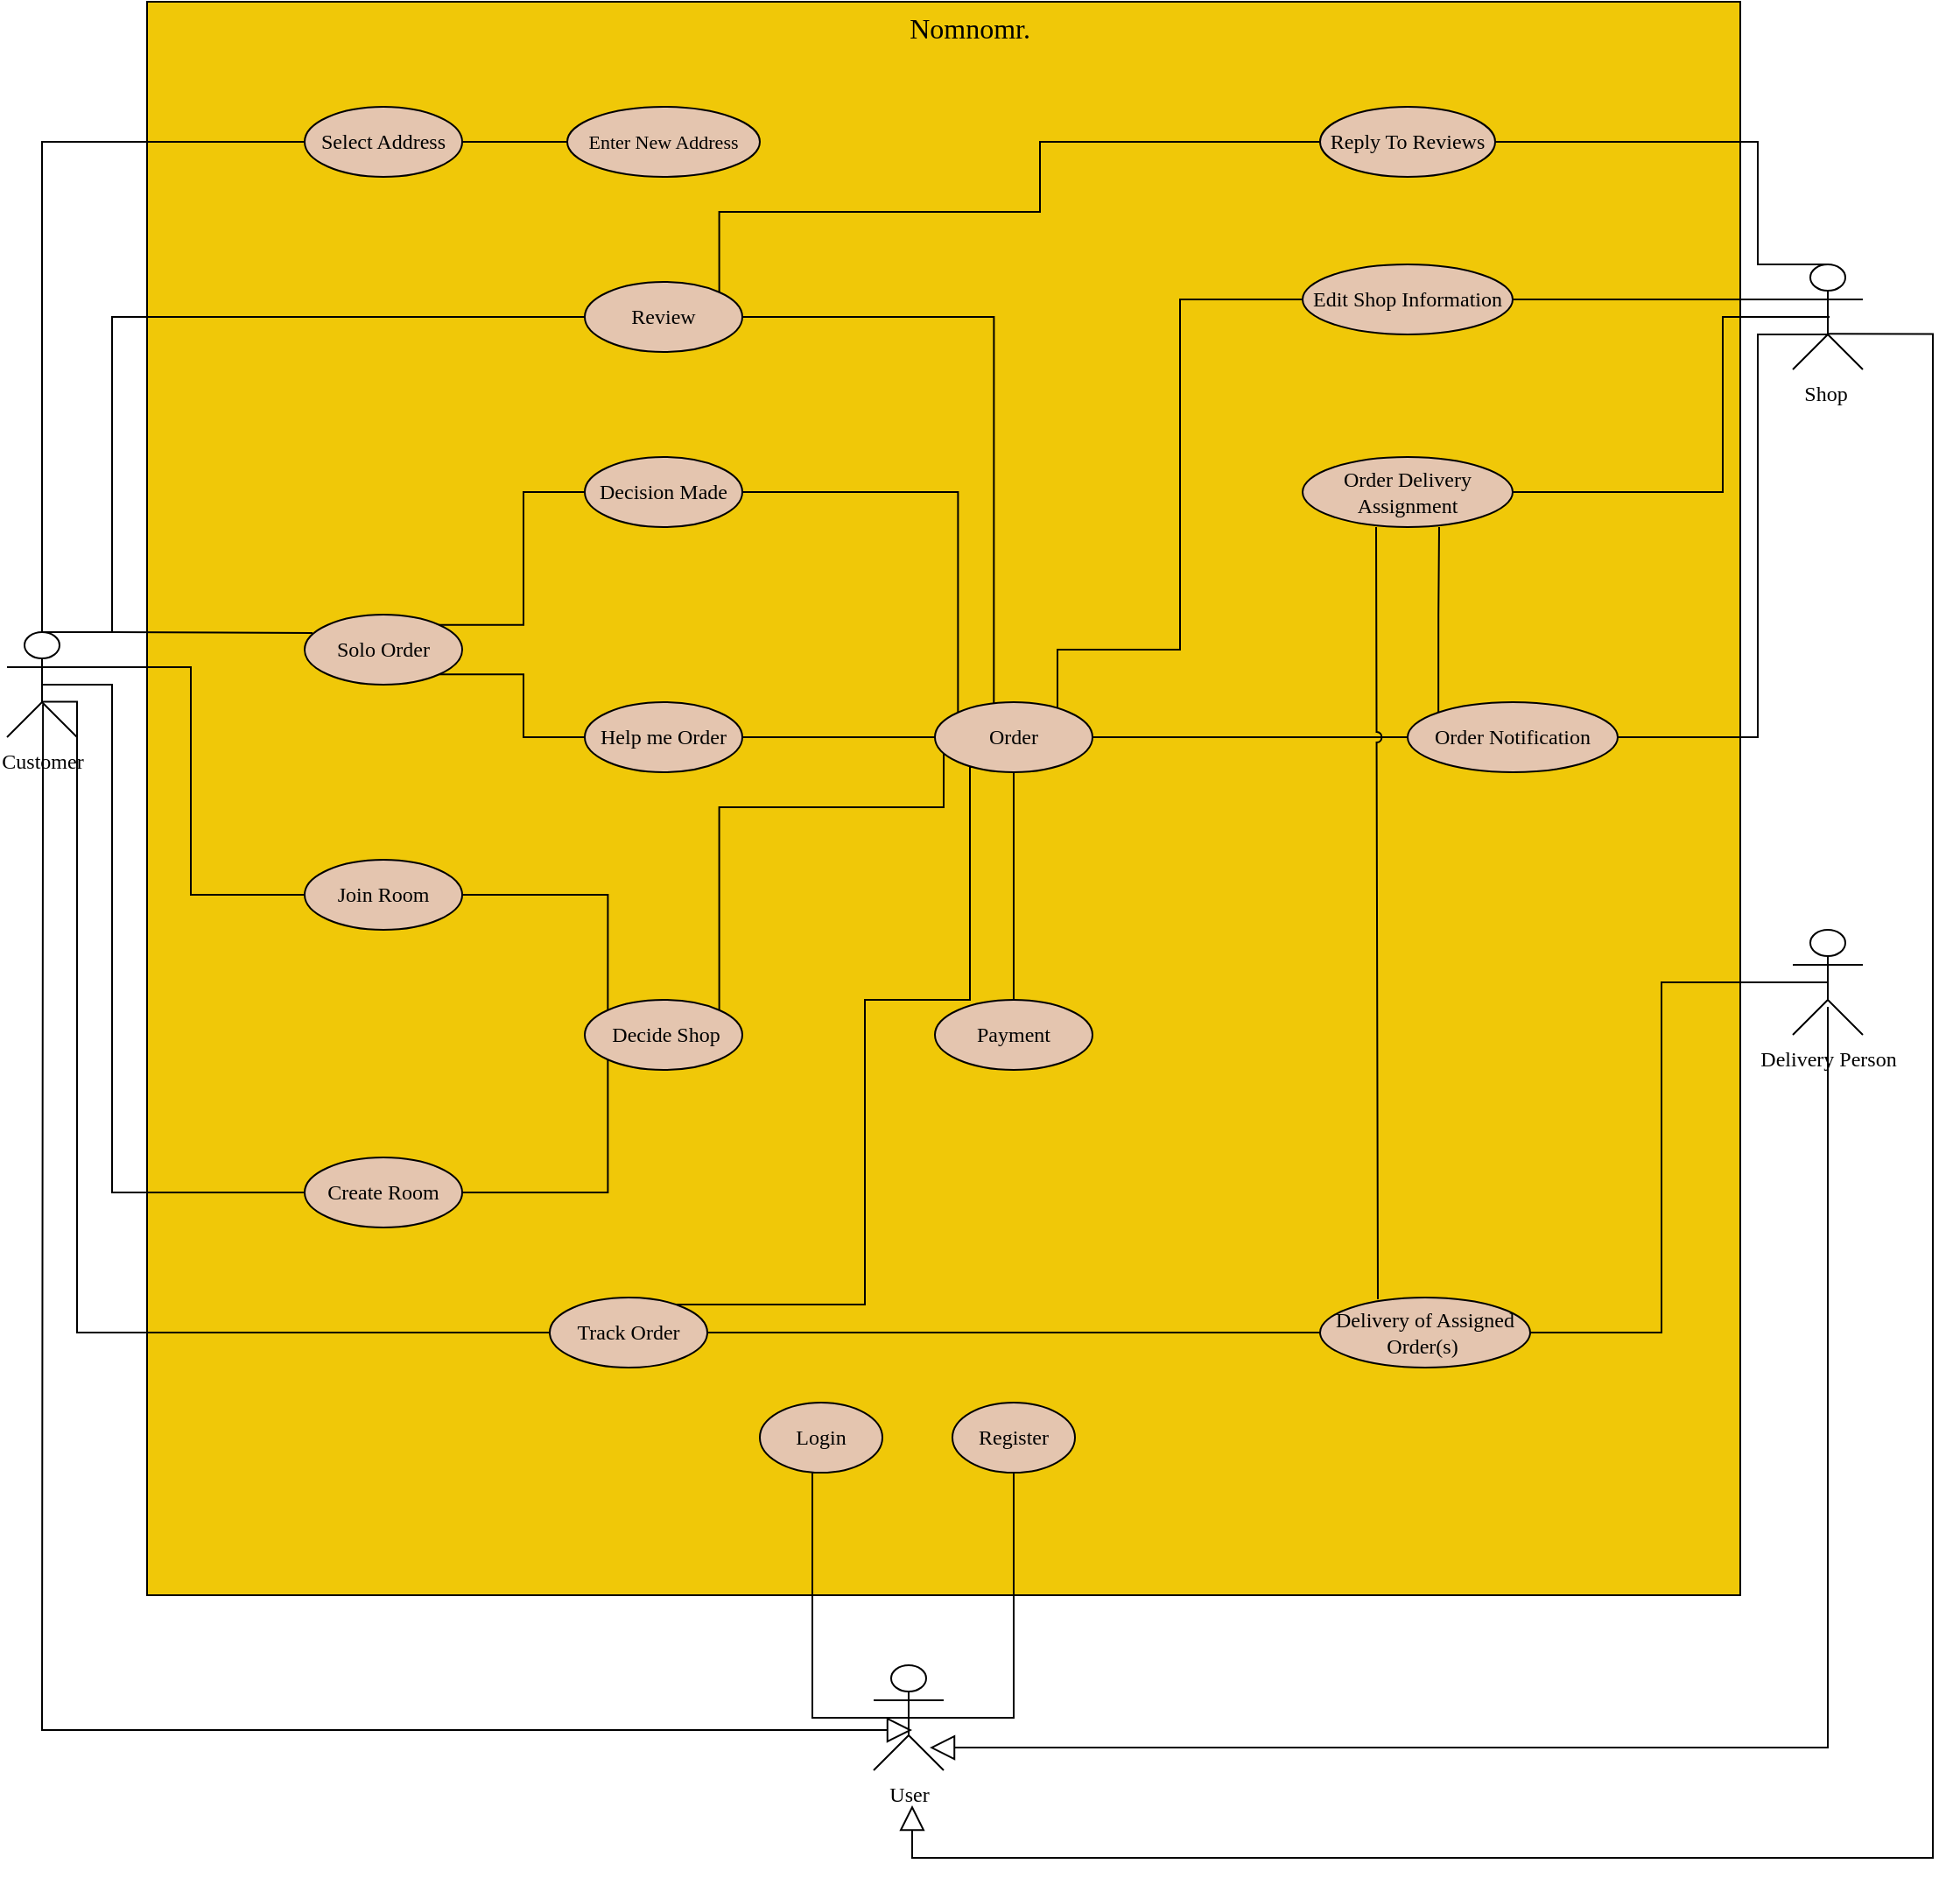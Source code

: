 <mxfile version="18.0.7" type="device"><diagram id="2VhmybCiJ_VsvhxoTUYu" name="Page-1"><mxGraphModel dx="2580" dy="1003" grid="1" gridSize="10" guides="1" tooltips="1" connect="1" arrows="1" fold="1" page="1" pageScale="1" pageWidth="850" pageHeight="1100" math="0" shadow="0"><root><mxCell id="0"/><mxCell id="1" parent="0"/><mxCell id="WKwVOLJDym8UCnrTxaul-4" value="" style="whiteSpace=wrap;html=1;aspect=fixed;fillColor=#F0C808;" parent="1" vertex="1"><mxGeometry x="-760" y="10" width="910" height="910" as="geometry"/></mxCell><mxCell id="WKwVOLJDym8UCnrTxaul-5" value="Nomnomr." style="text;html=1;strokeColor=none;fillColor=none;align=center;verticalAlign=middle;whiteSpace=wrap;rounded=0;fontFamily=Times New Roman;fontSize=16;" parent="1" vertex="1"><mxGeometry x="-320" y="10" width="60" height="30" as="geometry"/></mxCell><mxCell id="WKwVOLJDym8UCnrTxaul-6" value="Customer" style="shape=umlActor;html=1;verticalLabelPosition=bottom;verticalAlign=top;align=center;fillColor=none;fontFamily=Times New Roman;" parent="1" vertex="1"><mxGeometry x="-840" y="370" width="40" height="60" as="geometry"/></mxCell><mxCell id="WKwVOLJDym8UCnrTxaul-7" value="Shop&amp;nbsp;" style="shape=umlActor;html=1;verticalLabelPosition=bottom;verticalAlign=top;align=center;fillColor=none;fontFamily=Times New Roman;" parent="1" vertex="1"><mxGeometry x="180" y="160" width="40" height="60" as="geometry"/></mxCell><mxCell id="WKwVOLJDym8UCnrTxaul-8" value="Delivery Person" style="shape=umlActor;html=1;verticalLabelPosition=bottom;verticalAlign=top;align=center;fillColor=none;fontFamily=Times New Roman;" parent="1" vertex="1"><mxGeometry x="180" y="540" width="40" height="60" as="geometry"/></mxCell><mxCell id="WKwVOLJDym8UCnrTxaul-9" value="User" style="shape=umlActor;html=1;verticalLabelPosition=bottom;verticalAlign=top;align=center;fillColor=none;fontFamily=Times New Roman;" parent="1" vertex="1"><mxGeometry x="-345" y="960" width="40" height="60" as="geometry"/></mxCell><mxCell id="WKwVOLJDym8UCnrTxaul-16" value="Select Address" style="ellipse;whiteSpace=wrap;html=1;fillColor=#E4C5AF;fontFamily=Times New Roman;" parent="1" vertex="1"><mxGeometry x="-670" y="70" width="90" height="40" as="geometry"/></mxCell><mxCell id="WKwVOLJDym8UCnrTxaul-17" value="Enter New Address" style="ellipse;whiteSpace=wrap;html=1;fillColor=#E4C5AF;fontFamily=Times New Roman;fontSize=11;" parent="1" vertex="1"><mxGeometry x="-520" y="70" width="110" height="40" as="geometry"/></mxCell><mxCell id="WKwVOLJDym8UCnrTxaul-18" value="" style="edgeStyle=none;html=1;endArrow=none;verticalAlign=bottom;rounded=0;exitX=0.5;exitY=0;exitDx=0;exitDy=0;exitPerimeter=0;entryX=0;entryY=0.5;entryDx=0;entryDy=0;" parent="1" source="WKwVOLJDym8UCnrTxaul-6" target="WKwVOLJDym8UCnrTxaul-16" edge="1"><mxGeometry width="160" relative="1" as="geometry"><mxPoint x="-560" y="350" as="sourcePoint"/><mxPoint x="-400" y="350" as="targetPoint"/><Array as="points"><mxPoint x="-820" y="90"/></Array></mxGeometry></mxCell><mxCell id="WKwVOLJDym8UCnrTxaul-21" value="" style="edgeStyle=none;html=1;endArrow=none;verticalAlign=bottom;rounded=0;exitX=1;exitY=0.5;exitDx=0;exitDy=0;entryX=0;entryY=0.5;entryDx=0;entryDy=0;" parent="1" source="WKwVOLJDym8UCnrTxaul-16" target="WKwVOLJDym8UCnrTxaul-17" edge="1"><mxGeometry width="160" relative="1" as="geometry"><mxPoint x="-880" y="180" as="sourcePoint"/><mxPoint x="-720" y="-80" as="targetPoint"/><Array as="points"/></mxGeometry></mxCell><mxCell id="WKwVOLJDym8UCnrTxaul-22" value="Solo Order" style="ellipse;whiteSpace=wrap;html=1;fillColor=#E4C5AF;fontFamily=Times New Roman;fontSize=12;" parent="1" vertex="1"><mxGeometry x="-670" y="360" width="90" height="40" as="geometry"/></mxCell><mxCell id="WKwVOLJDym8UCnrTxaul-23" value="" style="edgeStyle=orthogonalEdgeStyle;html=1;endArrow=none;verticalAlign=bottom;rounded=0;exitX=0.5;exitY=0;exitDx=0;exitDy=0;exitPerimeter=0;entryX=0.05;entryY=0.261;entryDx=0;entryDy=0;entryPerimeter=0;" parent="1" source="WKwVOLJDym8UCnrTxaul-6" target="WKwVOLJDym8UCnrTxaul-22" edge="1"><mxGeometry width="160" relative="1" as="geometry"><mxPoint x="-570" y="350" as="sourcePoint"/><mxPoint x="-670" y="370" as="targetPoint"/><Array as="points"><mxPoint x="-780" y="370"/><mxPoint x="-780" y="370"/></Array></mxGeometry></mxCell><mxCell id="WKwVOLJDym8UCnrTxaul-25" value="Decision Made" style="ellipse;whiteSpace=wrap;html=1;fillColor=#E4C5AF;fontFamily=Times New Roman;fontSize=12;" parent="1" vertex="1"><mxGeometry x="-510" y="270" width="90" height="40" as="geometry"/></mxCell><mxCell id="WKwVOLJDym8UCnrTxaul-26" value="Help me Order" style="ellipse;whiteSpace=wrap;html=1;fillColor=#E4C5AF;fontFamily=Times New Roman;fontSize=12;" parent="1" vertex="1"><mxGeometry x="-510" y="410" width="90" height="40" as="geometry"/></mxCell><mxCell id="WKwVOLJDym8UCnrTxaul-27" value="" style="edgeStyle=orthogonalEdgeStyle;html=1;endArrow=none;verticalAlign=bottom;rounded=0;exitX=1;exitY=0;exitDx=0;exitDy=0;entryX=0;entryY=0.5;entryDx=0;entryDy=0;" parent="1" source="WKwVOLJDym8UCnrTxaul-22" target="WKwVOLJDym8UCnrTxaul-25" edge="1"><mxGeometry width="160" relative="1" as="geometry"><mxPoint x="-560" y="130" as="sourcePoint"/><mxPoint x="-500" y="130" as="targetPoint"/></mxGeometry></mxCell><mxCell id="WKwVOLJDym8UCnrTxaul-28" value="" style="edgeStyle=orthogonalEdgeStyle;html=1;endArrow=none;verticalAlign=bottom;rounded=0;entryX=0;entryY=0.5;entryDx=0;entryDy=0;exitX=1;exitY=1;exitDx=0;exitDy=0;" parent="1" source="WKwVOLJDym8UCnrTxaul-22" target="WKwVOLJDym8UCnrTxaul-26" edge="1"><mxGeometry width="160" relative="1" as="geometry"><mxPoint x="-560" y="410" as="sourcePoint"/><mxPoint x="-490" y="340" as="targetPoint"/></mxGeometry></mxCell><mxCell id="WKwVOLJDym8UCnrTxaul-31" value="" style="edgeStyle=orthogonalEdgeStyle;html=1;endArrow=none;verticalAlign=bottom;rounded=0;exitX=0.5;exitY=0.663;exitDx=0;exitDy=0;exitPerimeter=0;entryX=0;entryY=0.5;entryDx=0;entryDy=0;" parent="1" source="WKwVOLJDym8UCnrTxaul-6" target="WKwVOLJDym8UCnrTxaul-30" edge="1"><mxGeometry width="160" relative="1" as="geometry"><mxPoint x="-790" y="410" as="sourcePoint"/><mxPoint x="-650" y="410" as="targetPoint"/><Array as="points"><mxPoint x="-800" y="410"/><mxPoint x="-800" y="770"/></Array></mxGeometry></mxCell><mxCell id="WKwVOLJDym8UCnrTxaul-33" value="" style="edgeStyle=none;html=1;endArrow=none;verticalAlign=bottom;rounded=0;entryX=1;entryY=0.5;entryDx=0;entryDy=0;exitX=0;exitY=0.5;exitDx=0;exitDy=0;" parent="1" source="WKwVOLJDym8UCnrTxaul-29" target="WKwVOLJDym8UCnrTxaul-26" edge="1"><mxGeometry width="160" relative="1" as="geometry"><mxPoint x="-220" y="390" as="sourcePoint"/><mxPoint x="-480" y="480" as="targetPoint"/><Array as="points"/></mxGeometry></mxCell><mxCell id="WKwVOLJDym8UCnrTxaul-34" value="" style="edgeStyle=orthogonalEdgeStyle;html=1;endArrow=none;verticalAlign=bottom;rounded=0;entryX=0;entryY=0;entryDx=0;entryDy=0;exitX=1;exitY=0.5;exitDx=0;exitDy=0;" parent="1" source="WKwVOLJDym8UCnrTxaul-25" target="WKwVOLJDym8UCnrTxaul-29" edge="1"><mxGeometry width="160" relative="1" as="geometry"><mxPoint x="-210" y="390" as="sourcePoint"/><mxPoint x="-390" y="480" as="targetPoint"/></mxGeometry></mxCell><mxCell id="WKwVOLJDym8UCnrTxaul-35" value="Join Room" style="ellipse;whiteSpace=wrap;html=1;fillColor=#E4C5AF;fontFamily=Times New Roman;" parent="1" vertex="1"><mxGeometry x="-670" y="500" width="90" height="40" as="geometry"/></mxCell><mxCell id="WKwVOLJDym8UCnrTxaul-36" value="Create Room" style="ellipse;whiteSpace=wrap;html=1;fillColor=#E4C5AF;fontFamily=Times New Roman;" parent="1" vertex="1"><mxGeometry x="-670" y="670" width="90" height="40" as="geometry"/></mxCell><mxCell id="WKwVOLJDym8UCnrTxaul-37" value="&amp;nbsp;Decide Shop" style="ellipse;whiteSpace=wrap;html=1;fillColor=#E4C5AF;fontFamily=Times New Roman;" parent="1" vertex="1"><mxGeometry x="-510" y="580" width="90" height="40" as="geometry"/></mxCell><mxCell id="WKwVOLJDym8UCnrTxaul-38" value="" style="edgeStyle=orthogonalEdgeStyle;html=1;endArrow=none;verticalAlign=bottom;rounded=0;entryX=0;entryY=0.5;entryDx=0;entryDy=0;" parent="1" target="WKwVOLJDym8UCnrTxaul-36" edge="1"><mxGeometry width="160" relative="1" as="geometry"><mxPoint x="-820" y="410" as="sourcePoint"/><mxPoint x="-680" y="810" as="targetPoint"/><Array as="points"><mxPoint x="-820" y="400"/><mxPoint x="-780" y="400"/><mxPoint x="-780" y="690"/></Array></mxGeometry></mxCell><mxCell id="WKwVOLJDym8UCnrTxaul-39" value="" style="edgeStyle=orthogonalEdgeStyle;html=1;endArrow=none;verticalAlign=bottom;rounded=0;entryX=0;entryY=0.5;entryDx=0;entryDy=0;exitX=0.5;exitY=0.651;exitDx=0;exitDy=0;exitPerimeter=0;" parent="1" source="WKwVOLJDym8UCnrTxaul-6" target="WKwVOLJDym8UCnrTxaul-35" edge="1"><mxGeometry width="160" relative="1" as="geometry"><mxPoint x="-810" y="429" as="sourcePoint"/><mxPoint x="-680" y="700" as="targetPoint"/><Array as="points"><mxPoint x="-820" y="390"/><mxPoint x="-735" y="390"/><mxPoint x="-735" y="520"/></Array></mxGeometry></mxCell><mxCell id="WKwVOLJDym8UCnrTxaul-40" value="" style="edgeStyle=orthogonalEdgeStyle;html=1;endArrow=none;verticalAlign=bottom;rounded=0;entryX=0;entryY=0;entryDx=0;entryDy=0;exitX=1;exitY=0.5;exitDx=0;exitDy=0;" parent="1" source="WKwVOLJDym8UCnrTxaul-35" target="WKwVOLJDym8UCnrTxaul-37" edge="1"><mxGeometry width="160" relative="1" as="geometry"><mxPoint x="-561.98" y="418" as="sourcePoint"/><mxPoint x="-480" y="480" as="targetPoint"/></mxGeometry></mxCell><mxCell id="WKwVOLJDym8UCnrTxaul-41" value="" style="edgeStyle=orthogonalEdgeStyle;html=1;endArrow=none;verticalAlign=bottom;rounded=0;entryX=0;entryY=1;entryDx=0;entryDy=0;exitX=1;exitY=0.5;exitDx=0;exitDy=0;" parent="1" source="WKwVOLJDym8UCnrTxaul-36" target="WKwVOLJDym8UCnrTxaul-37" edge="1"><mxGeometry width="160" relative="1" as="geometry"><mxPoint x="-590" y="620" as="sourcePoint"/><mxPoint x="-510" y="660" as="targetPoint"/></mxGeometry></mxCell><mxCell id="WKwVOLJDym8UCnrTxaul-42" value="" style="edgeStyle=orthogonalEdgeStyle;html=1;endArrow=none;verticalAlign=bottom;rounded=0;entryX=1;entryY=0;entryDx=0;entryDy=0;exitX=0.056;exitY=0.725;exitDx=0;exitDy=0;exitPerimeter=0;" parent="1" source="WKwVOLJDym8UCnrTxaul-29" target="WKwVOLJDym8UCnrTxaul-37" edge="1"><mxGeometry width="160" relative="1" as="geometry"><mxPoint x="-196.82" y="404.142" as="sourcePoint"/><mxPoint x="-390" y="480" as="targetPoint"/><Array as="points"><mxPoint x="-305" y="470"/><mxPoint x="-433" y="470"/></Array></mxGeometry></mxCell><mxCell id="WKwVOLJDym8UCnrTxaul-43" value="Review" style="ellipse;whiteSpace=wrap;html=1;fillColor=#E4C5AF;fontFamily=Times New Roman;" parent="1" vertex="1"><mxGeometry x="-510" y="170" width="90" height="40" as="geometry"/></mxCell><mxCell id="WKwVOLJDym8UCnrTxaul-44" value="" style="edgeStyle=orthogonalEdgeStyle;html=1;endArrow=none;verticalAlign=bottom;rounded=0;exitX=0.5;exitY=0;exitDx=0;exitDy=0;exitPerimeter=0;entryX=0;entryY=0.5;entryDx=0;entryDy=0;" parent="1" source="WKwVOLJDym8UCnrTxaul-6" target="WKwVOLJDym8UCnrTxaul-43" edge="1"><mxGeometry width="160" relative="1" as="geometry"><mxPoint x="-790" y="410" as="sourcePoint"/><mxPoint x="-650" y="410" as="targetPoint"/><Array as="points"><mxPoint x="-780" y="370"/><mxPoint x="-780" y="190"/></Array></mxGeometry></mxCell><mxCell id="WKwVOLJDym8UCnrTxaul-45" value="" style="edgeStyle=orthogonalEdgeStyle;html=1;endArrow=none;verticalAlign=bottom;rounded=0;entryX=0.733;entryY=0.1;entryDx=0;entryDy=0;entryPerimeter=0;exitX=0.234;exitY=0.926;exitDx=0;exitDy=0;exitPerimeter=0;" parent="1" source="WKwVOLJDym8UCnrTxaul-29" target="WKwVOLJDym8UCnrTxaul-30" edge="1"><mxGeometry width="160" relative="1" as="geometry"><mxPoint x="-300" y="440" as="sourcePoint"/><mxPoint x="-420" y="660" as="targetPoint"/><Array as="points"><mxPoint x="-290" y="447"/><mxPoint x="-290" y="580"/><mxPoint x="-350" y="580"/><mxPoint x="-350" y="754"/></Array></mxGeometry></mxCell><mxCell id="WKwVOLJDym8UCnrTxaul-47" value="Register" style="ellipse;whiteSpace=wrap;html=1;fillColor=#E4C5AF;fontFamily=Times New Roman;" parent="1" vertex="1"><mxGeometry x="-300" y="810" width="70" height="40" as="geometry"/></mxCell><mxCell id="WKwVOLJDym8UCnrTxaul-49" value="" style="edgeStyle=none;html=1;endArrow=none;verticalAlign=bottom;rounded=0;entryX=0.5;entryY=1;entryDx=0;entryDy=0;exitX=0.5;exitY=0.5;exitDx=0;exitDy=0;exitPerimeter=0;" parent="1" source="WKwVOLJDym8UCnrTxaul-9" target="WKwVOLJDym8UCnrTxaul-46" edge="1"><mxGeometry width="160" relative="1" as="geometry"><mxPoint x="-810" y="429" as="sourcePoint"/><mxPoint x="-680" y="700" as="targetPoint"/><Array as="points"><mxPoint x="-380" y="990"/><mxPoint x="-380" y="850"/></Array></mxGeometry></mxCell><mxCell id="WKwVOLJDym8UCnrTxaul-50" value="" style="edgeStyle=none;html=1;endArrow=none;verticalAlign=bottom;rounded=0;entryX=0.5;entryY=1;entryDx=0;entryDy=0;exitX=0.5;exitY=0.5;exitDx=0;exitDy=0;exitPerimeter=0;" parent="1" source="WKwVOLJDym8UCnrTxaul-9" target="WKwVOLJDym8UCnrTxaul-47" edge="1"><mxGeometry width="160" relative="1" as="geometry"><mxPoint x="-315" y="1000" as="sourcePoint"/><mxPoint x="-365" y="860" as="targetPoint"/><Array as="points"><mxPoint x="-265" y="990"/></Array></mxGeometry></mxCell><mxCell id="WKwVOLJDym8UCnrTxaul-51" value="Payment" style="ellipse;whiteSpace=wrap;html=1;fillColor=#E4C5AF;fontFamily=Times New Roman;" parent="1" vertex="1"><mxGeometry x="-310" y="580" width="90" height="40" as="geometry"/></mxCell><mxCell id="WKwVOLJDym8UCnrTxaul-52" value="" style="edgeStyle=none;html=1;endArrow=none;verticalAlign=bottom;rounded=0;entryX=0.5;entryY=0;entryDx=0;entryDy=0;exitX=0.5;exitY=1;exitDx=0;exitDy=0;" parent="1" source="WKwVOLJDym8UCnrTxaul-29" target="WKwVOLJDym8UCnrTxaul-51" edge="1"><mxGeometry width="160" relative="1" as="geometry"><mxPoint x="-266.82" y="414.142" as="sourcePoint"/><mxPoint x="-390" y="480" as="targetPoint"/><Array as="points"/></mxGeometry></mxCell><mxCell id="WKwVOLJDym8UCnrTxaul-53" value="" style="edgeStyle=orthogonalEdgeStyle;html=1;endArrow=none;verticalAlign=bottom;rounded=0;exitX=1;exitY=0.5;exitDx=0;exitDy=0;entryX=0.374;entryY=0.031;entryDx=0;entryDy=0;entryPerimeter=0;" parent="1" source="WKwVOLJDym8UCnrTxaul-43" target="WKwVOLJDym8UCnrTxaul-29" edge="1"><mxGeometry width="160" relative="1" as="geometry"><mxPoint x="-410" y="290" as="sourcePoint"/><mxPoint x="-265" y="413" as="targetPoint"/></mxGeometry></mxCell><mxCell id="WKwVOLJDym8UCnrTxaul-54" value="Reply To Reviews" style="ellipse;whiteSpace=wrap;html=1;fillColor=#E4C5AF;fontFamily=Times New Roman;" parent="1" vertex="1"><mxGeometry x="-90" y="70" width="100" height="40" as="geometry"/></mxCell><mxCell id="WKwVOLJDym8UCnrTxaul-55" value="" style="edgeStyle=orthogonalEdgeStyle;html=1;endArrow=none;verticalAlign=bottom;rounded=0;entryX=0.5;entryY=0;entryDx=0;entryDy=0;exitX=1;exitY=0.5;exitDx=0;exitDy=0;entryPerimeter=0;" parent="1" source="WKwVOLJDym8UCnrTxaul-54" target="WKwVOLJDym8UCnrTxaul-7" edge="1"><mxGeometry width="160" relative="1" as="geometry"><mxPoint x="-400" y="210" as="sourcePoint"/><mxPoint x="-259.04" y="422" as="targetPoint"/><Array as="points"><mxPoint x="160" y="90"/><mxPoint x="160" y="160"/></Array></mxGeometry></mxCell><mxCell id="WKwVOLJDym8UCnrTxaul-56" value="Edit Shop Information" style="ellipse;whiteSpace=wrap;html=1;fillColor=#E4C5AF;fontFamily=Times New Roman;" parent="1" vertex="1"><mxGeometry x="-100" y="160" width="120" height="40" as="geometry"/></mxCell><mxCell id="WKwVOLJDym8UCnrTxaul-57" value="" style="edgeStyle=none;html=1;endArrow=none;verticalAlign=bottom;rounded=0;exitX=1;exitY=0.5;exitDx=0;exitDy=0;" parent="1" source="WKwVOLJDym8UCnrTxaul-56" edge="1"><mxGeometry width="160" relative="1" as="geometry"><mxPoint x="50" y="110" as="sourcePoint"/><mxPoint x="200" y="180" as="targetPoint"/><Array as="points"/></mxGeometry></mxCell><mxCell id="WKwVOLJDym8UCnrTxaul-58" value="" style="edgeStyle=orthogonalEdgeStyle;html=1;endArrow=none;verticalAlign=bottom;rounded=0;entryX=0;entryY=0.5;entryDx=0;entryDy=0;exitX=1;exitY=0;exitDx=0;exitDy=0;" parent="1" source="WKwVOLJDym8UCnrTxaul-43" target="WKwVOLJDym8UCnrTxaul-54" edge="1"><mxGeometry width="160" relative="1" as="geometry"><mxPoint x="-400" y="210" as="sourcePoint"/><mxPoint x="-259.04" y="422" as="targetPoint"/><Array as="points"><mxPoint x="-434" y="130"/><mxPoint x="-250" y="130"/><mxPoint x="-250" y="90"/></Array></mxGeometry></mxCell><mxCell id="WKwVOLJDym8UCnrTxaul-59" value="" style="edgeStyle=orthogonalEdgeStyle;html=1;endArrow=none;verticalAlign=bottom;rounded=0;entryX=0;entryY=0.5;entryDx=0;entryDy=0;" parent="1" target="WKwVOLJDym8UCnrTxaul-56" edge="1"><mxGeometry width="160" relative="1" as="geometry"><mxPoint x="-240" y="420" as="sourcePoint"/><mxPoint x="-50" y="110" as="targetPoint"/><Array as="points"><mxPoint x="-240" y="380"/><mxPoint x="-170" y="380"/><mxPoint x="-170" y="180"/></Array></mxGeometry></mxCell><mxCell id="WKwVOLJDym8UCnrTxaul-60" value="Order Delivery Assignment" style="ellipse;whiteSpace=wrap;html=1;fillColor=#E4C5AF;fontFamily=Times New Roman;" parent="1" vertex="1"><mxGeometry x="-100" y="270" width="120" height="40" as="geometry"/></mxCell><mxCell id="WKwVOLJDym8UCnrTxaul-61" value="" style="edgeStyle=orthogonalEdgeStyle;html=1;endArrow=none;verticalAlign=bottom;rounded=0;exitX=1;exitY=0.5;exitDx=0;exitDy=0;" parent="1" source="WKwVOLJDym8UCnrTxaul-60" edge="1"><mxGeometry width="160" relative="1" as="geometry"><mxPoint x="50" y="190" as="sourcePoint"/><mxPoint x="201" y="190" as="targetPoint"/><Array as="points"><mxPoint x="140" y="290"/><mxPoint x="140" y="190"/><mxPoint x="201" y="190"/></Array></mxGeometry></mxCell><mxCell id="WKwVOLJDym8UCnrTxaul-62" value="" style="edgeStyle=orthogonalEdgeStyle;html=1;endArrow=none;verticalAlign=bottom;rounded=0;exitX=0;exitY=0;exitDx=0;exitDy=0;" parent="1" source="WKwVOLJDym8UCnrTxaul-63" edge="1"><mxGeometry width="160" relative="1" as="geometry"><mxPoint x="-245" y="420" as="sourcePoint"/><mxPoint x="-22" y="310" as="targetPoint"/></mxGeometry></mxCell><mxCell id="WKwVOLJDym8UCnrTxaul-63" value="Order Notification" style="ellipse;whiteSpace=wrap;html=1;fillColor=#E4C5AF;fontFamily=Times New Roman;" parent="1" vertex="1"><mxGeometry x="-40" y="410" width="120" height="40" as="geometry"/></mxCell><mxCell id="WKwVOLJDym8UCnrTxaul-64" value="" style="edgeStyle=orthogonalEdgeStyle;html=1;endArrow=none;verticalAlign=bottom;rounded=0;exitX=1;exitY=0.5;exitDx=0;exitDy=0;" parent="1" source="WKwVOLJDym8UCnrTxaul-63" edge="1"><mxGeometry width="160" relative="1" as="geometry"><mxPoint x="50" y="340" as="sourcePoint"/><mxPoint x="200" y="200" as="targetPoint"/><Array as="points"><mxPoint x="160" y="430"/><mxPoint x="160" y="200"/></Array></mxGeometry></mxCell><mxCell id="WKwVOLJDym8UCnrTxaul-65" value="" style="edgeStyle=none;html=1;endArrow=none;verticalAlign=bottom;rounded=0;entryX=0;entryY=0.5;entryDx=0;entryDy=0;exitX=1;exitY=0.5;exitDx=0;exitDy=0;jumpStyle=arc;" parent="1" source="WKwVOLJDym8UCnrTxaul-29" target="WKwVOLJDym8UCnrTxaul-63" edge="1"><mxGeometry width="160" relative="1" as="geometry"><mxPoint x="-213.18" y="425.858" as="sourcePoint"/><mxPoint x="-70" y="340" as="targetPoint"/><Array as="points"/></mxGeometry></mxCell><mxCell id="WKwVOLJDym8UCnrTxaul-66" value="Delivery of Assigned Order(s)&amp;nbsp;" style="ellipse;whiteSpace=wrap;html=1;fillColor=#E4C5AF;fontFamily=Times New Roman;" parent="1" vertex="1"><mxGeometry x="-90" y="750" width="120" height="40" as="geometry"/></mxCell><mxCell id="WKwVOLJDym8UCnrTxaul-67" value="" style="edgeStyle=none;html=1;endArrow=none;verticalAlign=bottom;rounded=0;entryX=1;entryY=0.5;entryDx=0;entryDy=0;exitX=0;exitY=0.5;exitDx=0;exitDy=0;" parent="1" source="WKwVOLJDym8UCnrTxaul-66" target="WKwVOLJDym8UCnrTxaul-30" edge="1"><mxGeometry width="160" relative="1" as="geometry"><mxPoint x="-257.96" y="459" as="sourcePoint"/><mxPoint x="-432.97" y="784" as="targetPoint"/><Array as="points"/></mxGeometry></mxCell><mxCell id="WKwVOLJDym8UCnrTxaul-68" value="" style="edgeStyle=orthogonalEdgeStyle;html=1;endArrow=none;verticalAlign=bottom;rounded=0;entryX=1;entryY=0.5;entryDx=0;entryDy=0;exitX=0.5;exitY=0.5;exitDx=0;exitDy=0;exitPerimeter=0;" parent="1" source="WKwVOLJDym8UCnrTxaul-8" target="WKwVOLJDym8UCnrTxaul-66" edge="1"><mxGeometry width="160" relative="1" as="geometry"><mxPoint x="-90" y="580" as="sourcePoint"/><mxPoint x="-430" y="790" as="targetPoint"/></mxGeometry></mxCell><mxCell id="WKwVOLJDym8UCnrTxaul-69" value="" style="edgeStyle=none;html=1;endArrow=none;verticalAlign=bottom;rounded=0;entryX=0.35;entryY=1;entryDx=0;entryDy=0;exitX=0.275;exitY=0.025;exitDx=0;exitDy=0;exitPerimeter=0;entryPerimeter=0;jumpStyle=arc;" parent="1" source="WKwVOLJDym8UCnrTxaul-66" target="WKwVOLJDym8UCnrTxaul-60" edge="1"><mxGeometry width="160" relative="1" as="geometry"><mxPoint x="45.96" y="430" as="sourcePoint"/><mxPoint x="-40" y="360" as="targetPoint"/><Array as="points"/></mxGeometry></mxCell><mxCell id="WKwVOLJDym8UCnrTxaul-70" value="" style="edgeStyle=none;html=1;endArrow=block;endFill=0;endSize=12;verticalAlign=bottom;rounded=0;fontFamily=Times New Roman;fontSize=12;entryX=0.55;entryY=0.617;entryDx=0;entryDy=0;entryPerimeter=0;exitX=0.514;exitY=0.686;exitDx=0;exitDy=0;exitPerimeter=0;" parent="1" source="WKwVOLJDym8UCnrTxaul-6" target="WKwVOLJDym8UCnrTxaul-9" edge="1"><mxGeometry width="160" relative="1" as="geometry"><mxPoint x="-820" y="410" as="sourcePoint"/><mxPoint x="-330" y="500" as="targetPoint"/><Array as="points"><mxPoint x="-820" y="997"/></Array></mxGeometry></mxCell><mxCell id="WKwVOLJDym8UCnrTxaul-71" value="" style="edgeStyle=none;html=1;endArrow=block;endFill=0;endSize=12;verticalAlign=bottom;rounded=0;fontFamily=Times New Roman;fontSize=12;exitX=0.5;exitY=0.733;exitDx=0;exitDy=0;exitPerimeter=0;entryX=0.55;entryY=0.617;entryDx=0;entryDy=0;entryPerimeter=0;" parent="1" source="WKwVOLJDym8UCnrTxaul-8" edge="1"><mxGeometry width="160" relative="1" as="geometry"><mxPoint x="-811" y="432" as="sourcePoint"/><mxPoint x="-313" y="1007.02" as="targetPoint"/><Array as="points"><mxPoint x="200" y="1007"/></Array></mxGeometry></mxCell><mxCell id="WKwVOLJDym8UCnrTxaul-72" value="" style="edgeStyle=orthogonalEdgeStyle;html=1;endArrow=block;endFill=0;endSize=12;verticalAlign=bottom;rounded=0;fontFamily=Times New Roman;fontSize=12;exitX=0.504;exitY=0.661;exitDx=0;exitDy=0;exitPerimeter=0;" parent="1" source="WKwVOLJDym8UCnrTxaul-7" edge="1"><mxGeometry width="160" relative="1" as="geometry"><mxPoint x="210" y="593.98" as="sourcePoint"/><mxPoint x="-323" y="1040" as="targetPoint"/><Array as="points"><mxPoint x="260" y="200"/><mxPoint x="260" y="1070"/><mxPoint x="-323" y="1070"/></Array></mxGeometry></mxCell><mxCell id="WKwVOLJDym8UCnrTxaul-29" value="Order" style="ellipse;whiteSpace=wrap;html=1;fillColor=#E4C5AF;fontFamily=Times New Roman;" parent="1" vertex="1"><mxGeometry x="-310" y="410" width="90" height="40" as="geometry"/></mxCell><mxCell id="WKwVOLJDym8UCnrTxaul-30" value="Track Order" style="ellipse;whiteSpace=wrap;html=1;fillColor=#E4C5AF;fontFamily=Times New Roman;" parent="1" vertex="1"><mxGeometry x="-530" y="750" width="90" height="40" as="geometry"/></mxCell><mxCell id="WKwVOLJDym8UCnrTxaul-46" value="Login" style="ellipse;whiteSpace=wrap;html=1;fillColor=#E4C5AF;fontFamily=Times New Roman;" parent="1" vertex="1"><mxGeometry x="-410" y="810" width="70" height="40" as="geometry"/></mxCell></root></mxGraphModel></diagram></mxfile>